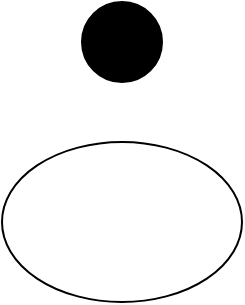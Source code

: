 <mxfile version="26.2.3">
  <diagram name="Page-1" id="vK6EdAKfeL86M8nbuQIk">
    <mxGraphModel dx="2068" dy="1103" grid="1" gridSize="10" guides="1" tooltips="1" connect="1" arrows="1" fold="1" page="1" pageScale="1" pageWidth="827" pageHeight="1169" math="0" shadow="0">
      <root>
        <mxCell id="0" />
        <mxCell id="1" parent="0" />
        <mxCell id="EESltQTYkssKowQskmax-1" value="" style="ellipse;whiteSpace=wrap;html=1;aspect=fixed;fillColor=#000000;" vertex="1" parent="1">
          <mxGeometry x="374" y="110" width="40" height="40" as="geometry" />
        </mxCell>
        <mxCell id="EESltQTYkssKowQskmax-4" value="" style="ellipse;whiteSpace=wrap;html=1;" vertex="1" parent="1">
          <mxGeometry x="334" y="180" width="120" height="80" as="geometry" />
        </mxCell>
      </root>
    </mxGraphModel>
  </diagram>
</mxfile>
